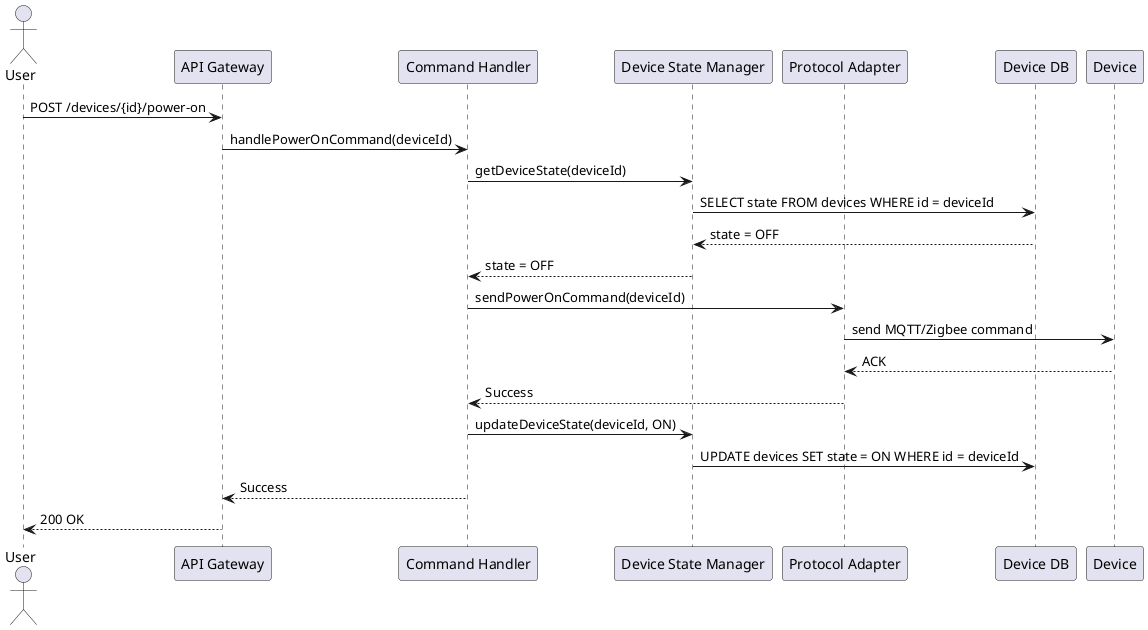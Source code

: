 @startuml
actor User
participant "API Gateway" as Api
participant "Command Handler" as Handler
participant "Device State Manager" as StateManager
participant "Protocol Adapter" as Adapter
participant "Device DB" as DB

User -> Api: POST /devices/{id}/power-on
Api -> Handler: handlePowerOnCommand(deviceId)
Handler -> StateManager: getDeviceState(deviceId)
StateManager -> DB: SELECT state FROM devices WHERE id = deviceId
DB --> StateManager: state = OFF
StateManager --> Handler: state = OFF
Handler -> Adapter: sendPowerOnCommand(deviceId)
Adapter -> Device: send MQTT/Zigbee command
Device --> Adapter: ACK
Adapter --> Handler: Success
Handler -> StateManager: updateDeviceState(deviceId, ON)
StateManager -> DB: UPDATE devices SET state = ON WHERE id = deviceId
Handler --> Api: Success
Api --> User: 200 OK
@enduml
